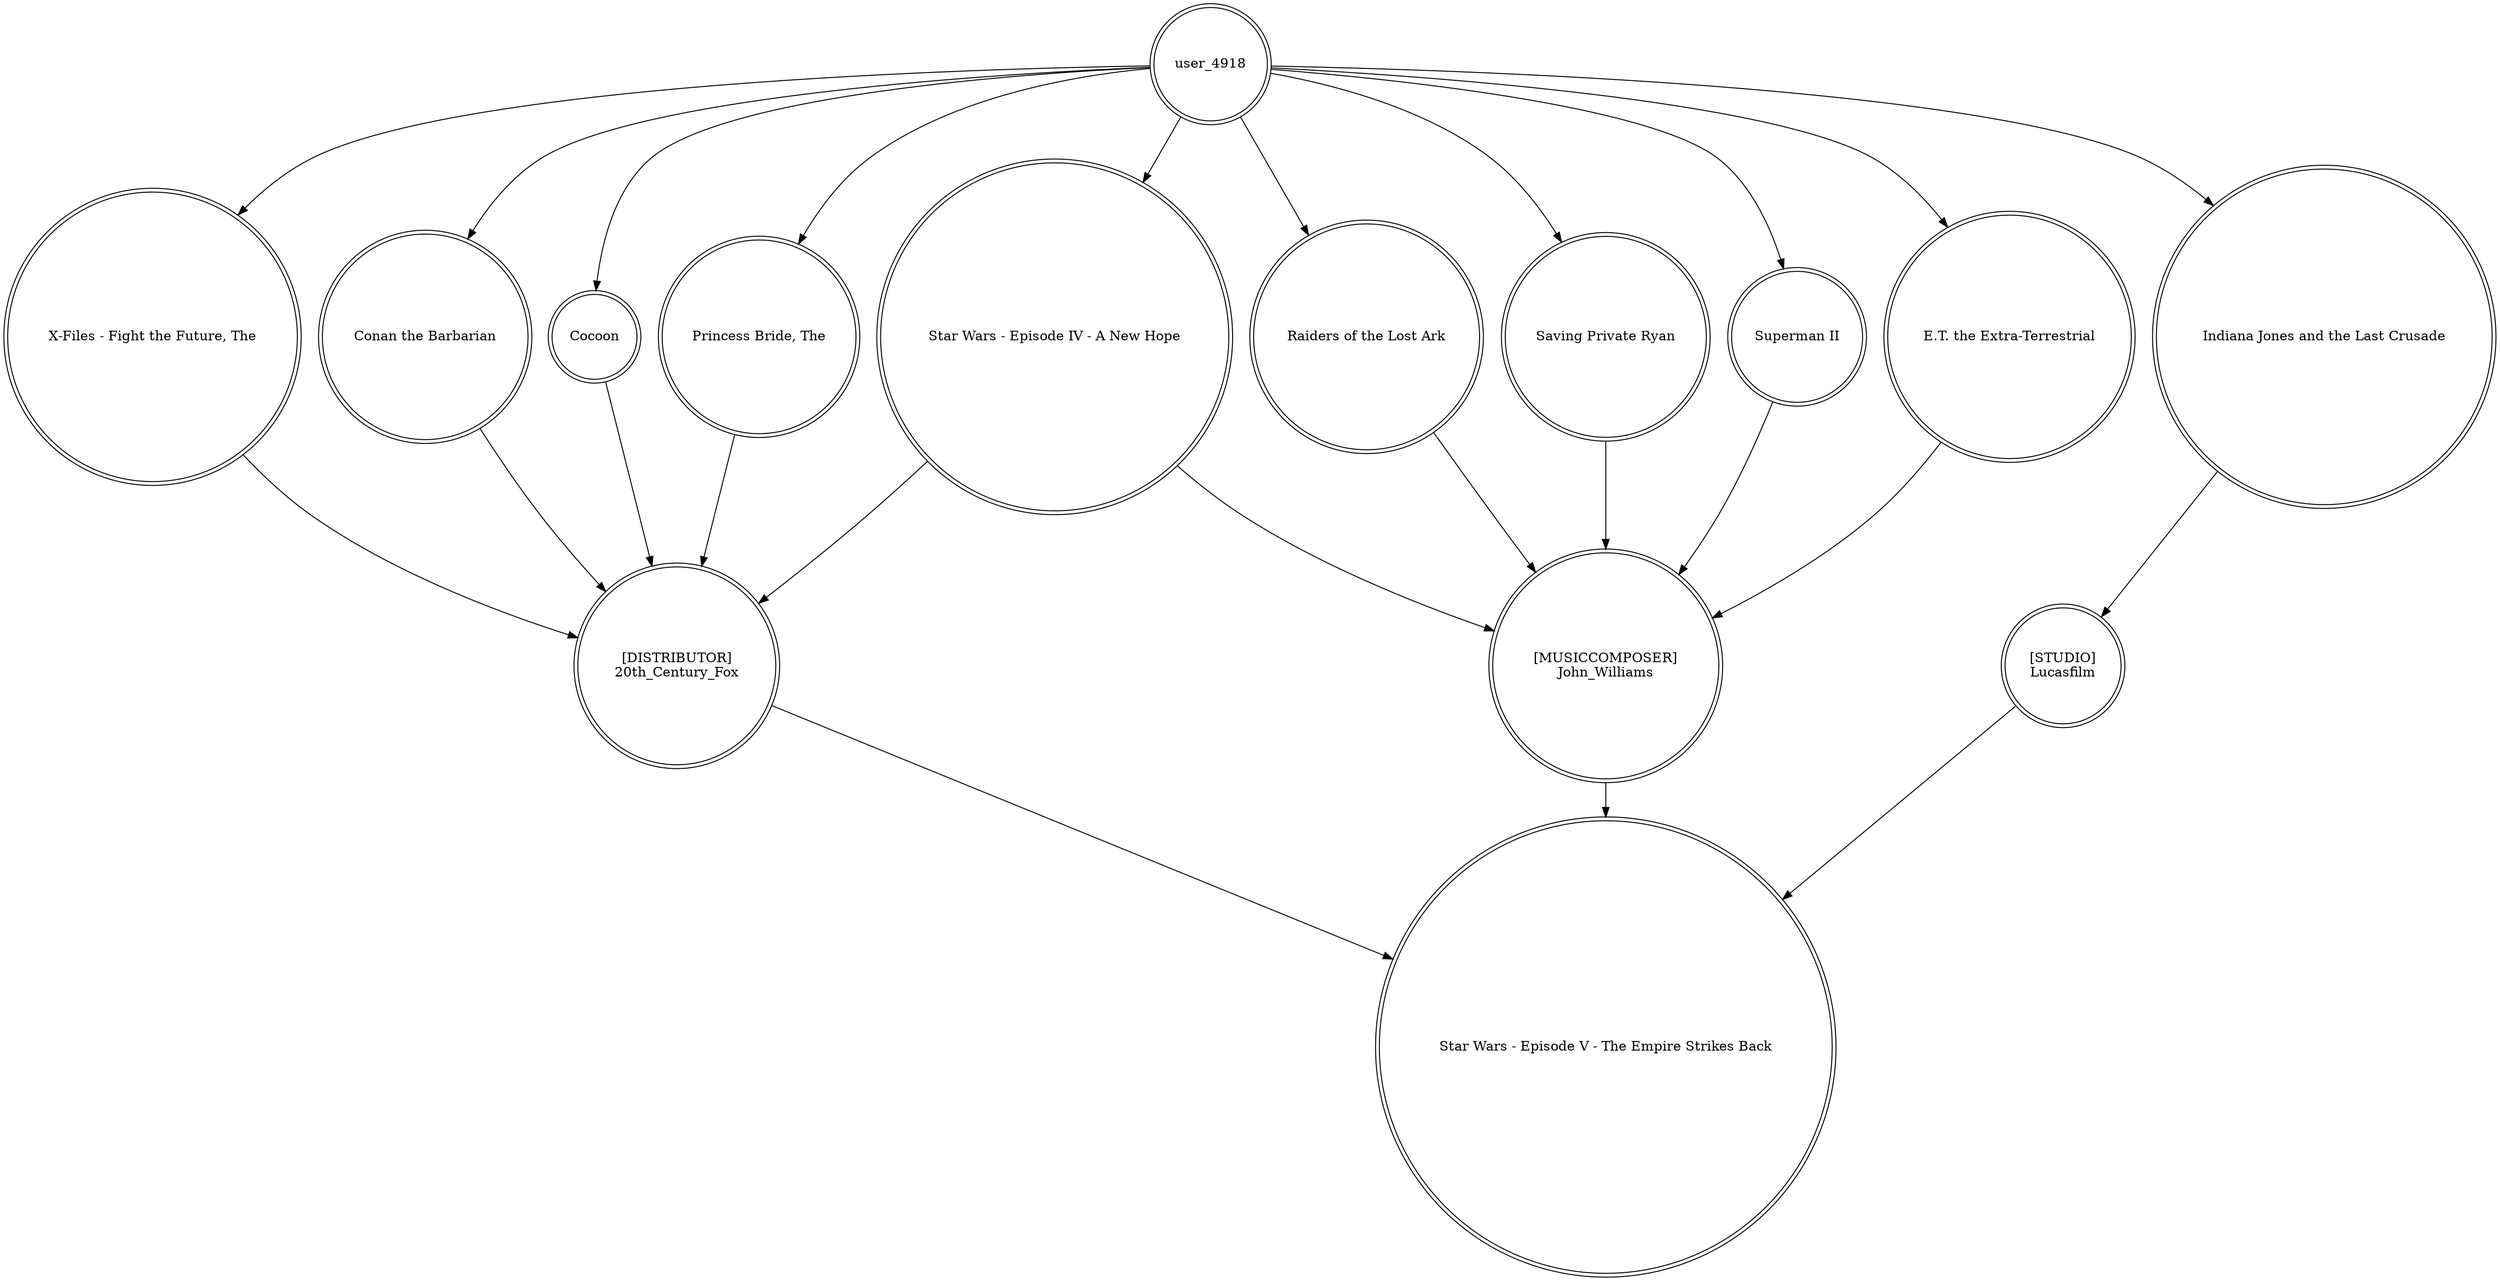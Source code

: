 digraph finite_state_machine {
	node [shape=doublecircle]
	"X-Files - Fight the Future, The" -> "[DISTRIBUTOR]
20th_Century_Fox"
	user_4918 -> "Star Wars - Episode IV - A New Hope"
	"Conan the Barbarian" -> "[DISTRIBUTOR]
20th_Century_Fox"
	user_4918 -> "Conan the Barbarian"
	Cocoon -> "[DISTRIBUTOR]
20th_Century_Fox"
	user_4918 -> "Princess Bride, The"
	user_4918 -> "Raiders of the Lost Ark"
	user_4918 -> "Saving Private Ryan"
	user_4918 -> "Indiana Jones and the Last Crusade"
	"[STUDIO]
Lucasfilm" -> "Star Wars - Episode V - The Empire Strikes Back"
	"Raiders of the Lost Ark" -> "[MUSICCOMPOSER]
John_Williams"
	"Star Wars - Episode IV - A New Hope" -> "[DISTRIBUTOR]
20th_Century_Fox"
	"[MUSICCOMPOSER]
John_Williams" -> "Star Wars - Episode V - The Empire Strikes Back"
	user_4918 -> "Superman II"
	"Star Wars - Episode IV - A New Hope" -> "[MUSICCOMPOSER]
John_Williams"
	"Indiana Jones and the Last Crusade" -> "[STUDIO]
Lucasfilm"
	"E.T. the Extra-Terrestrial" -> "[MUSICCOMPOSER]
John_Williams"
	user_4918 -> Cocoon
	user_4918 -> "X-Files - Fight the Future, The"
	"Superman II" -> "[MUSICCOMPOSER]
John_Williams"
	"Saving Private Ryan" -> "[MUSICCOMPOSER]
John_Williams"
	user_4918 -> "E.T. the Extra-Terrestrial"
	"[DISTRIBUTOR]
20th_Century_Fox" -> "Star Wars - Episode V - The Empire Strikes Back"
	"Princess Bride, The" -> "[DISTRIBUTOR]
20th_Century_Fox"
}
